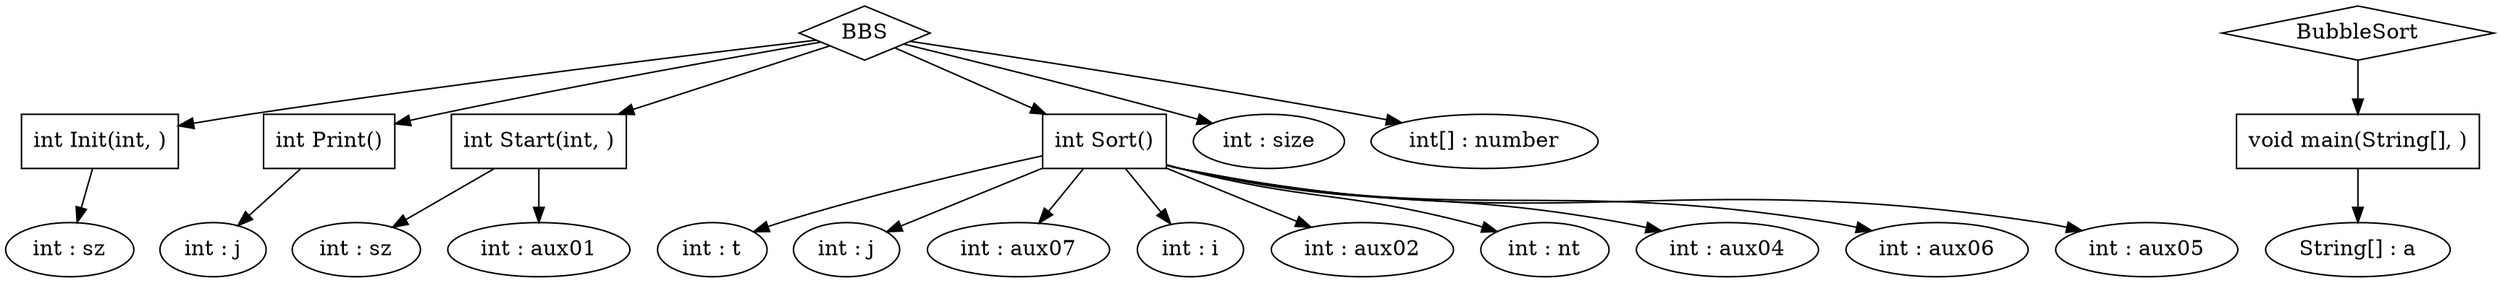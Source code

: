 digraph BubbleSort {
"0x611000003c68" [label=BBS shape=diamond]
"0x612000011d68" [label="int Init(int, )" shape=box]
"0x60b000014388" [label="int : sz"]
"0x612000011d68" -> "0x60b000014388"
"0x611000003c68" -> "0x612000011d68"
"0x612000011be8" [label="int Print()" shape=box]
"0x60b0000142d8" [label="int : j"]
"0x612000011be8" -> "0x60b0000142d8"
"0x611000003c68" -> "0x612000011be8"
"0x6120000118e8" [label="int Start(int, )" shape=box]
"0x60b000013b48" [label="int : sz"]
"0x6120000118e8" -> "0x60b000013b48"
"0x60b000013bf8" [label="int : aux01"]
"0x6120000118e8" -> "0x60b000013bf8"
"0x611000003c68" -> "0x6120000118e8"
"0x612000011a68" [label="int Sort()" shape=box]
"0x60b000014228" [label="int : t"]
"0x612000011a68" -> "0x60b000014228"
"0x60b000014178" [label="int : j"]
"0x612000011a68" -> "0x60b000014178"
"0x60b0000140c8" [label="int : aux07"]
"0x612000011a68" -> "0x60b0000140c8"
"0x60b000013d58" [label="int : i"]
"0x612000011a68" -> "0x60b000013d58"
"0x60b000013e08" [label="int : aux02"]
"0x612000011a68" -> "0x60b000013e08"
"0x60b000013ca8" [label="int : nt"]
"0x612000011a68" -> "0x60b000013ca8"
"0x60b000013eb8" [label="int : aux04"]
"0x612000011a68" -> "0x60b000013eb8"
"0x60b000014018" [label="int : aux06"]
"0x612000011a68" -> "0x60b000014018"
"0x60b000013f68" [label="int : aux05"]
"0x612000011a68" -> "0x60b000013f68"
"0x611000003c68" -> "0x612000011a68"
"0x60b0000144e8" [label="int : size"]
"0x611000003c68" -> "0x60b0000144e8"
"0x60b000014438" [label="int[] : number"]
"0x611000003c68" -> "0x60b000014438"
"0x611000003b28" [label=BubbleSort shape=diamond]
"0x612000011768" [label="void main(String[], )" shape=box]
"0x60b000013a98" [label="String[] : a"]
"0x612000011768" -> "0x60b000013a98"
"0x611000003b28" -> "0x612000011768"
}
